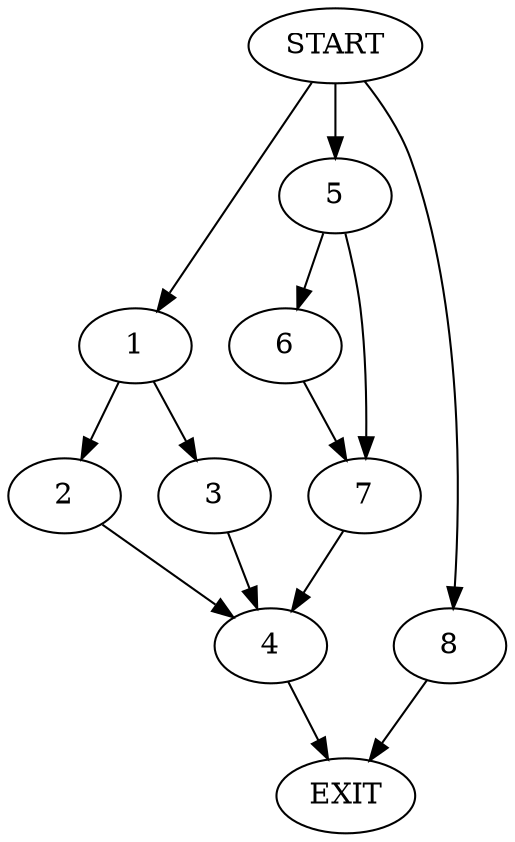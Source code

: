 digraph {
0 [label="START"]
9 [label="EXIT"]
0 -> 1
1 -> 2
1 -> 3
2 -> 4
3 -> 4
4 -> 9
0 -> 5
5 -> 6
5 -> 7
6 -> 7
7 -> 4
0 -> 8
8 -> 9
}
